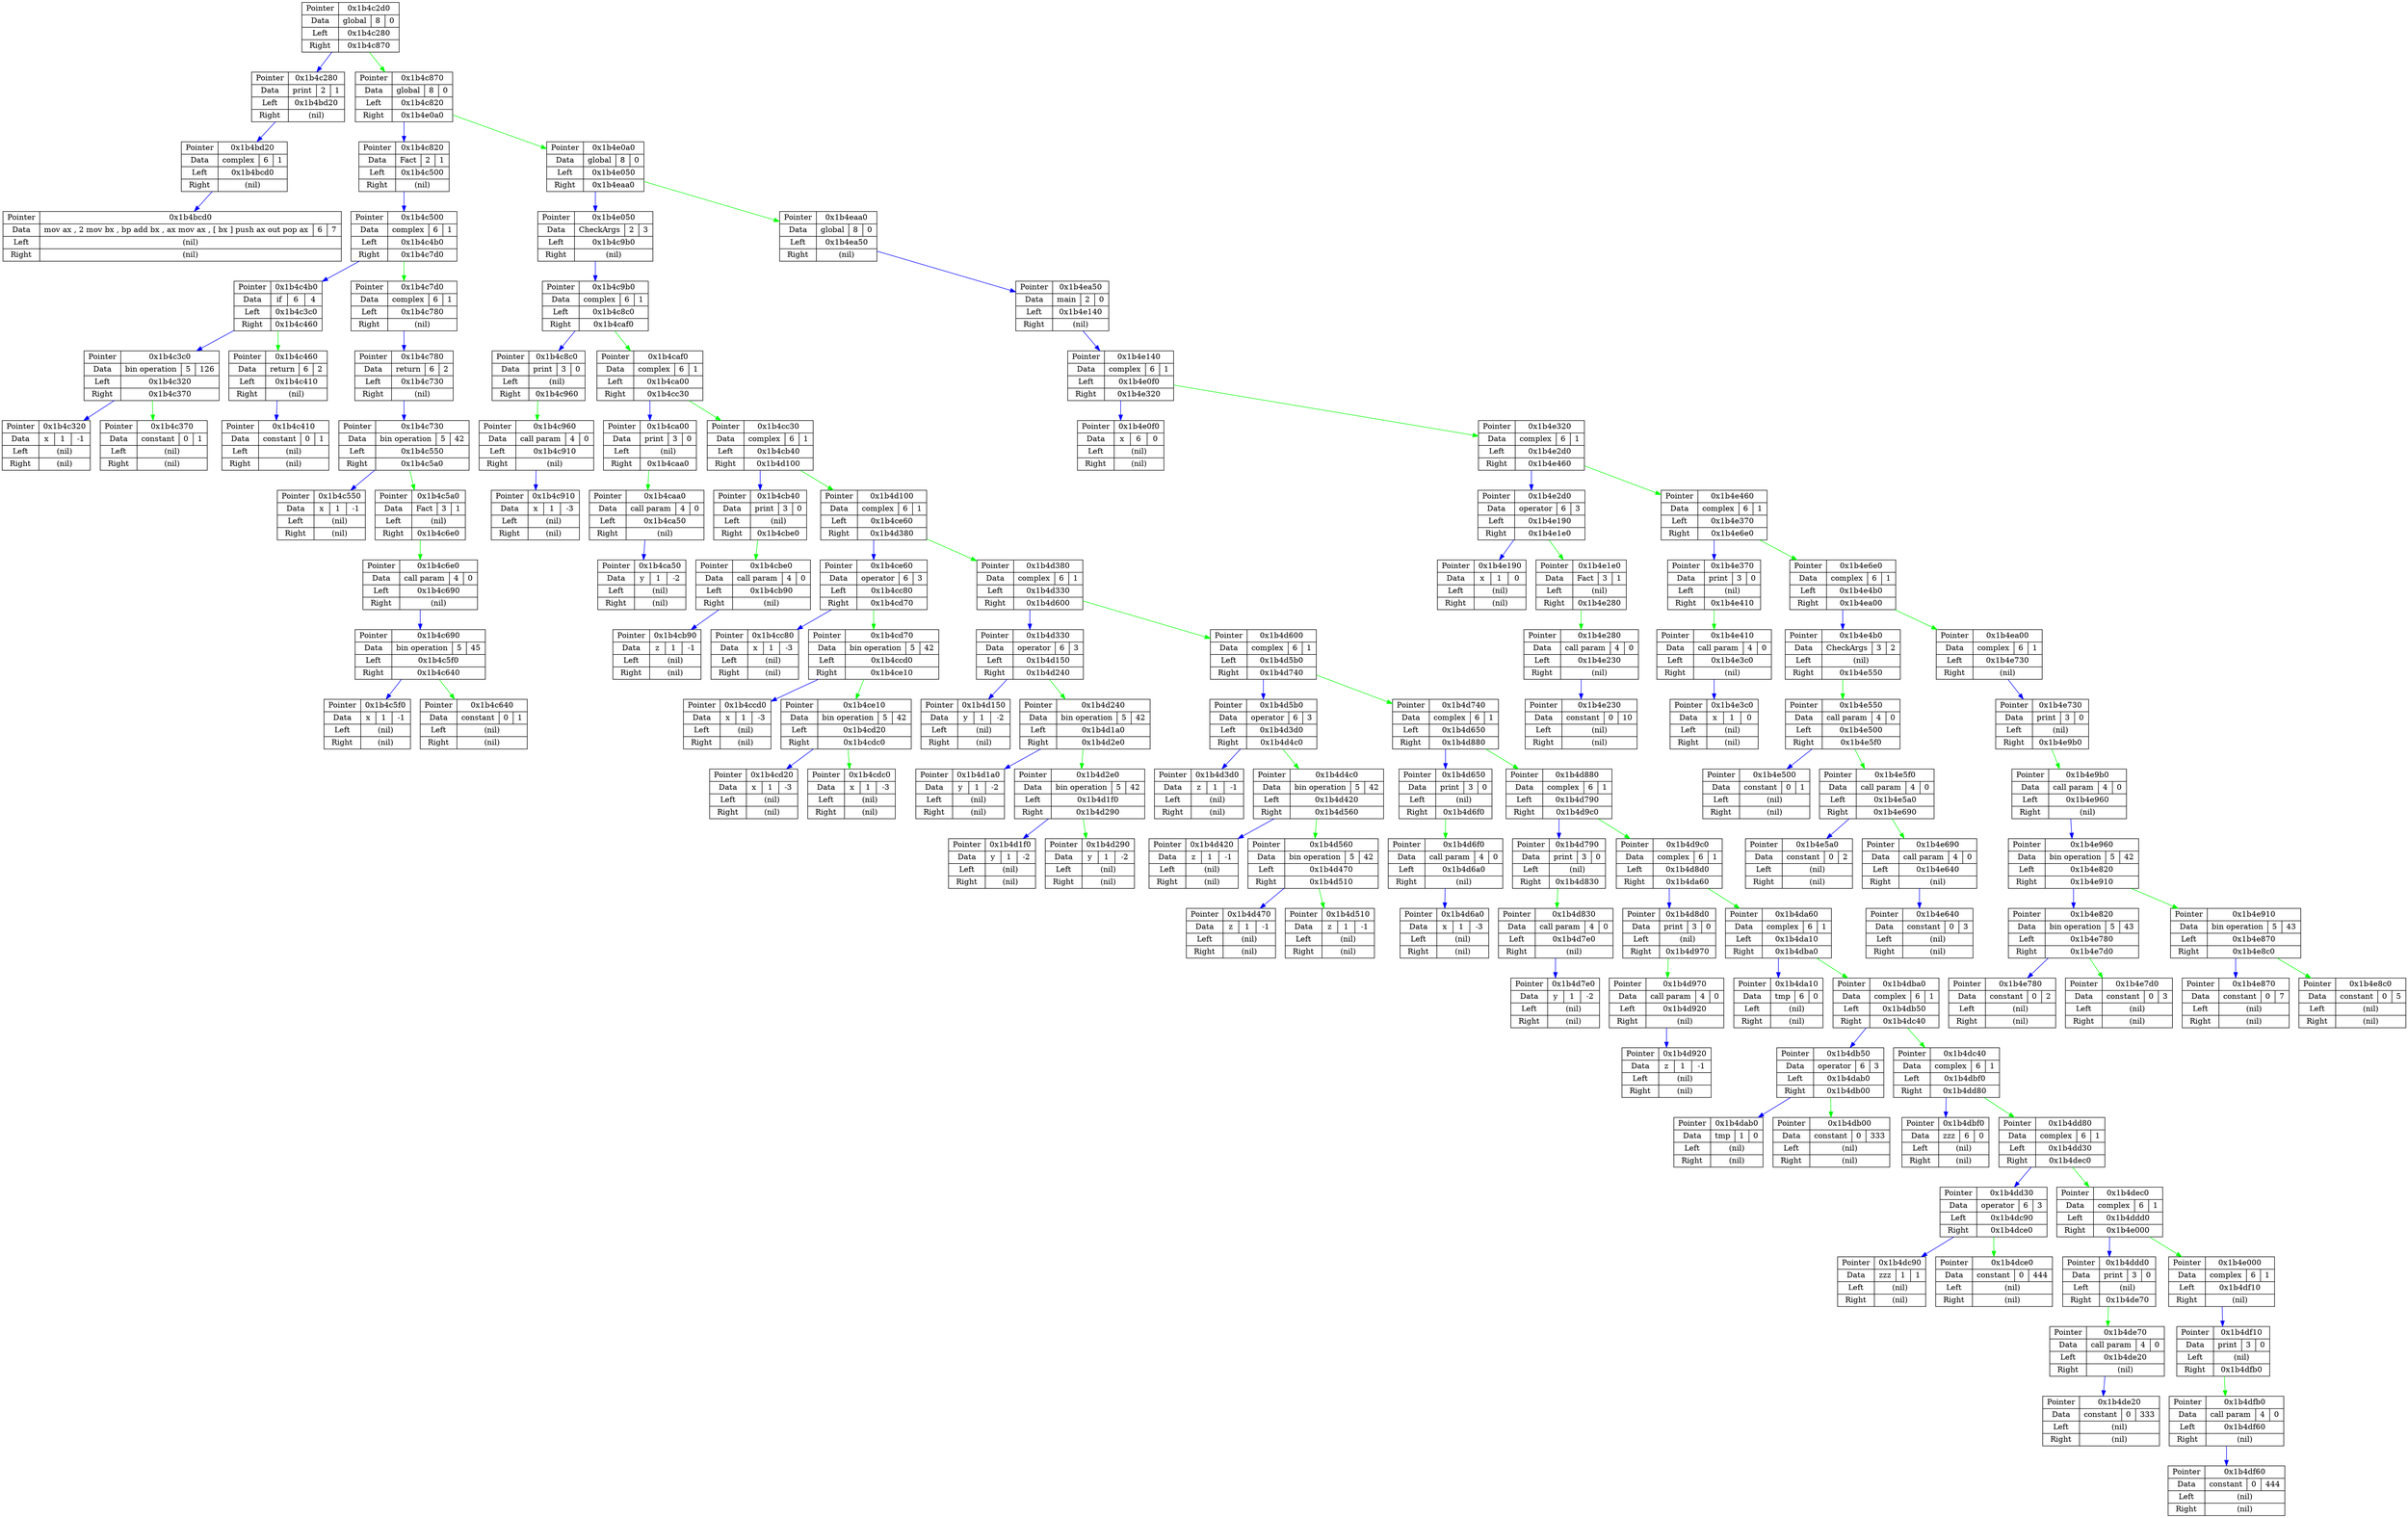 digraph G {
node[shape = record];
28623568  [label = "{ Pointer | Data | Left | Right }  | { 0x1b4c2d0 | { global | 8 | 0 } | 0x1b4c280 | 0x1b4c870 }"];
28623488  [label = "{ Pointer | Data | Left | Right }  | { 0x1b4c280 | { print | 2 | 1 } | 0x1b4bd20 | (nil) }"];
28622112  [label = "{ Pointer | Data | Left | Right }  | { 0x1b4bd20 | { complex | 6 | 1 } | 0x1b4bcd0 | (nil) }"];
28622032  [label = "{ Pointer | Data | Left | Right }  | { 0x1b4bcd0 | { mov  ax , 2
	 mov  bx , bp
	 add  bx , ax
	 mov  ax , [ bx ]
	 push ax
	 out
	 pop  ax | 6 | 7 } | (nil) | (nil) }"];
28625008  [label = "{ Pointer | Data | Left | Right }  | { 0x1b4c870 | { global | 8 | 0 } | 0x1b4c820 | 0x1b4e0a0 }"];
28624928  [label = "{ Pointer | Data | Left | Right }  | { 0x1b4c820 | { Fact | 2 | 1 } | 0x1b4c500 | (nil) }"];
28624128  [label = "{ Pointer | Data | Left | Right }  | { 0x1b4c500 | { complex | 6 | 1 } | 0x1b4c4b0 | 0x1b4c7d0 }"];
28624048  [label = "{ Pointer | Data | Left | Right }  | { 0x1b4c4b0 | { if | 6 | 4 } | 0x1b4c3c0 | 0x1b4c460 }"];
28623808  [label = "{ Pointer | Data | Left | Right }  | { 0x1b4c3c0 | { bin operation | 5 | 126 } | 0x1b4c320 | 0x1b4c370 }"];
28623648  [label = "{ Pointer | Data | Left | Right }  | { 0x1b4c320 | { x | 1 | -1 } | (nil) | (nil) }"];
28623728  [label = "{ Pointer | Data | Left | Right }  | { 0x1b4c370 | { constant | 0 | 1 } | (nil) | (nil) }"];
28623968  [label = "{ Pointer | Data | Left | Right }  | { 0x1b4c460 | { return | 6 | 2 } | 0x1b4c410 | (nil) }"];
28623888  [label = "{ Pointer | Data | Left | Right }  | { 0x1b4c410 | { constant | 0 | 1 } | (nil) | (nil) }"];
28624848  [label = "{ Pointer | Data | Left | Right }  | { 0x1b4c7d0 | { complex | 6 | 1 } | 0x1b4c780 | (nil) }"];
28624768  [label = "{ Pointer | Data | Left | Right }  | { 0x1b4c780 | { return | 6 | 2 } | 0x1b4c730 | (nil) }"];
28624688  [label = "{ Pointer | Data | Left | Right }  | { 0x1b4c730 | { bin operation | 5 | 42 } | 0x1b4c550 | 0x1b4c5a0 }"];
28624208  [label = "{ Pointer | Data | Left | Right }  | { 0x1b4c550 | { x | 1 | -1 } | (nil) | (nil) }"];
28624288  [label = "{ Pointer | Data | Left | Right }  | { 0x1b4c5a0 | { Fact | 3 | 1 } | (nil) | 0x1b4c6e0 }"];
28624608  [label = "{ Pointer | Data | Left | Right }  | { 0x1b4c6e0 | { call param | 4 | 0 } | 0x1b4c690 | (nil) }"];
28624528  [label = "{ Pointer | Data | Left | Right }  | { 0x1b4c690 | { bin operation | 5 | 45 } | 0x1b4c5f0 | 0x1b4c640 }"];
28624368  [label = "{ Pointer | Data | Left | Right }  | { 0x1b4c5f0 | { x | 1 | -1 } | (nil) | (nil) }"];
28624448  [label = "{ Pointer | Data | Left | Right }  | { 0x1b4c640 | { constant | 0 | 1 } | (nil) | (nil) }"];
28631200  [label = "{ Pointer | Data | Left | Right }  | { 0x1b4e0a0 | { global | 8 | 0 } | 0x1b4e050 | 0x1b4eaa0 }"];
28631120  [label = "{ Pointer | Data | Left | Right }  | { 0x1b4e050 | { CheckArgs | 2 | 3 } | 0x1b4c9b0 | (nil) }"];
28625328  [label = "{ Pointer | Data | Left | Right }  | { 0x1b4c9b0 | { complex | 6 | 1 } | 0x1b4c8c0 | 0x1b4caf0 }"];
28625088  [label = "{ Pointer | Data | Left | Right }  | { 0x1b4c8c0 | { print | 3 | 0 } | (nil) | 0x1b4c960 }"];
28625248  [label = "{ Pointer | Data | Left | Right }  | { 0x1b4c960 | { call param | 4 | 0 } | 0x1b4c910 | (nil) }"];
28625168  [label = "{ Pointer | Data | Left | Right }  | { 0x1b4c910 | { x | 1 | -3 } | (nil) | (nil) }"];
28625648  [label = "{ Pointer | Data | Left | Right }  | { 0x1b4caf0 | { complex | 6 | 1 } | 0x1b4ca00 | 0x1b4cc30 }"];
28625408  [label = "{ Pointer | Data | Left | Right }  | { 0x1b4ca00 | { print | 3 | 0 } | (nil) | 0x1b4caa0 }"];
28625568  [label = "{ Pointer | Data | Left | Right }  | { 0x1b4caa0 | { call param | 4 | 0 } | 0x1b4ca50 | (nil) }"];
28625488  [label = "{ Pointer | Data | Left | Right }  | { 0x1b4ca50 | { y | 1 | -2 } | (nil) | (nil) }"];
28625968  [label = "{ Pointer | Data | Left | Right }  | { 0x1b4cc30 | { complex | 6 | 1 } | 0x1b4cb40 | 0x1b4d100 }"];
28625728  [label = "{ Pointer | Data | Left | Right }  | { 0x1b4cb40 | { print | 3 | 0 } | (nil) | 0x1b4cbe0 }"];
28625888  [label = "{ Pointer | Data | Left | Right }  | { 0x1b4cbe0 | { call param | 4 | 0 } | 0x1b4cb90 | (nil) }"];
28625808  [label = "{ Pointer | Data | Left | Right }  | { 0x1b4cb90 | { z | 1 | -1 } | (nil) | (nil) }"];
28627200  [label = "{ Pointer | Data | Left | Right }  | { 0x1b4d100 | { complex | 6 | 1 } | 0x1b4ce60 | 0x1b4d380 }"];
28626528  [label = "{ Pointer | Data | Left | Right }  | { 0x1b4ce60 | { operator | 6 | 3 } | 0x1b4cc80 | 0x1b4cd70 }"];
28626048  [label = "{ Pointer | Data | Left | Right }  | { 0x1b4cc80 | { x | 1 | -3 } | (nil) | (nil) }"];
28626288  [label = "{ Pointer | Data | Left | Right }  | { 0x1b4cd70 | { bin operation | 5 | 42 } | 0x1b4ccd0 | 0x1b4ce10 }"];
28626128  [label = "{ Pointer | Data | Left | Right }  | { 0x1b4ccd0 | { x | 1 | -3 } | (nil) | (nil) }"];
28626448  [label = "{ Pointer | Data | Left | Right }  | { 0x1b4ce10 | { bin operation | 5 | 42 } | 0x1b4cd20 | 0x1b4cdc0 }"];
28626208  [label = "{ Pointer | Data | Left | Right }  | { 0x1b4cd20 | { x | 1 | -3 } | (nil) | (nil) }"];
28626368  [label = "{ Pointer | Data | Left | Right }  | { 0x1b4cdc0 | { x | 1 | -3 } | (nil) | (nil) }"];
28627840  [label = "{ Pointer | Data | Left | Right }  | { 0x1b4d380 | { complex | 6 | 1 } | 0x1b4d330 | 0x1b4d600 }"];
28627760  [label = "{ Pointer | Data | Left | Right }  | { 0x1b4d330 | { operator | 6 | 3 } | 0x1b4d150 | 0x1b4d240 }"];
28627280  [label = "{ Pointer | Data | Left | Right }  | { 0x1b4d150 | { y | 1 | -2 } | (nil) | (nil) }"];
28627520  [label = "{ Pointer | Data | Left | Right }  | { 0x1b4d240 | { bin operation | 5 | 42 } | 0x1b4d1a0 | 0x1b4d2e0 }"];
28627360  [label = "{ Pointer | Data | Left | Right }  | { 0x1b4d1a0 | { y | 1 | -2 } | (nil) | (nil) }"];
28627680  [label = "{ Pointer | Data | Left | Right }  | { 0x1b4d2e0 | { bin operation | 5 | 42 } | 0x1b4d1f0 | 0x1b4d290 }"];
28627440  [label = "{ Pointer | Data | Left | Right }  | { 0x1b4d1f0 | { y | 1 | -2 } | (nil) | (nil) }"];
28627600  [label = "{ Pointer | Data | Left | Right }  | { 0x1b4d290 | { y | 1 | -2 } | (nil) | (nil) }"];
28628480  [label = "{ Pointer | Data | Left | Right }  | { 0x1b4d600 | { complex | 6 | 1 } | 0x1b4d5b0 | 0x1b4d740 }"];
28628400  [label = "{ Pointer | Data | Left | Right }  | { 0x1b4d5b0 | { operator | 6 | 3 } | 0x1b4d3d0 | 0x1b4d4c0 }"];
28627920  [label = "{ Pointer | Data | Left | Right }  | { 0x1b4d3d0 | { z | 1 | -1 } | (nil) | (nil) }"];
28628160  [label = "{ Pointer | Data | Left | Right }  | { 0x1b4d4c0 | { bin operation | 5 | 42 } | 0x1b4d420 | 0x1b4d560 }"];
28628000  [label = "{ Pointer | Data | Left | Right }  | { 0x1b4d420 | { z | 1 | -1 } | (nil) | (nil) }"];
28628320  [label = "{ Pointer | Data | Left | Right }  | { 0x1b4d560 | { bin operation | 5 | 42 } | 0x1b4d470 | 0x1b4d510 }"];
28628080  [label = "{ Pointer | Data | Left | Right }  | { 0x1b4d470 | { z | 1 | -1 } | (nil) | (nil) }"];
28628240  [label = "{ Pointer | Data | Left | Right }  | { 0x1b4d510 | { z | 1 | -1 } | (nil) | (nil) }"];
28628800  [label = "{ Pointer | Data | Left | Right }  | { 0x1b4d740 | { complex | 6 | 1 } | 0x1b4d650 | 0x1b4d880 }"];
28628560  [label = "{ Pointer | Data | Left | Right }  | { 0x1b4d650 | { print | 3 | 0 } | (nil) | 0x1b4d6f0 }"];
28628720  [label = "{ Pointer | Data | Left | Right }  | { 0x1b4d6f0 | { call param | 4 | 0 } | 0x1b4d6a0 | (nil) }"];
28628640  [label = "{ Pointer | Data | Left | Right }  | { 0x1b4d6a0 | { x | 1 | -3 } | (nil) | (nil) }"];
28629120  [label = "{ Pointer | Data | Left | Right }  | { 0x1b4d880 | { complex | 6 | 1 } | 0x1b4d790 | 0x1b4d9c0 }"];
28628880  [label = "{ Pointer | Data | Left | Right }  | { 0x1b4d790 | { print | 3 | 0 } | (nil) | 0x1b4d830 }"];
28629040  [label = "{ Pointer | Data | Left | Right }  | { 0x1b4d830 | { call param | 4 | 0 } | 0x1b4d7e0 | (nil) }"];
28628960  [label = "{ Pointer | Data | Left | Right }  | { 0x1b4d7e0 | { y | 1 | -2 } | (nil) | (nil) }"];
28629440  [label = "{ Pointer | Data | Left | Right }  | { 0x1b4d9c0 | { complex | 6 | 1 } | 0x1b4d8d0 | 0x1b4da60 }"];
28629200  [label = "{ Pointer | Data | Left | Right }  | { 0x1b4d8d0 | { print | 3 | 0 } | (nil) | 0x1b4d970 }"];
28629360  [label = "{ Pointer | Data | Left | Right }  | { 0x1b4d970 | { call param | 4 | 0 } | 0x1b4d920 | (nil) }"];
28629280  [label = "{ Pointer | Data | Left | Right }  | { 0x1b4d920 | { z | 1 | -1 } | (nil) | (nil) }"];
28629600  [label = "{ Pointer | Data | Left | Right }  | { 0x1b4da60 | { complex | 6 | 1 } | 0x1b4da10 | 0x1b4dba0 }"];
28629520  [label = "{ Pointer | Data | Left | Right }  | { 0x1b4da10 | { tmp | 6 | 0 } | (nil) | (nil) }"];
28629920  [label = "{ Pointer | Data | Left | Right }  | { 0x1b4dba0 | { complex | 6 | 1 } | 0x1b4db50 | 0x1b4dc40 }"];
28629840  [label = "{ Pointer | Data | Left | Right }  | { 0x1b4db50 | { operator | 6 | 3 } | 0x1b4dab0 | 0x1b4db00 }"];
28629680  [label = "{ Pointer | Data | Left | Right }  | { 0x1b4dab0 | { tmp | 1 | 0 } | (nil) | (nil) }"];
28629760  [label = "{ Pointer | Data | Left | Right }  | { 0x1b4db00 | { constant | 0 | 333 } | (nil) | (nil) }"];
28630080  [label = "{ Pointer | Data | Left | Right }  | { 0x1b4dc40 | { complex | 6 | 1 } | 0x1b4dbf0 | 0x1b4dd80 }"];
28630000  [label = "{ Pointer | Data | Left | Right }  | { 0x1b4dbf0 | { zzz | 6 | 0 } | (nil) | (nil) }"];
28630400  [label = "{ Pointer | Data | Left | Right }  | { 0x1b4dd80 | { complex | 6 | 1 } | 0x1b4dd30 | 0x1b4dec0 }"];
28630320  [label = "{ Pointer | Data | Left | Right }  | { 0x1b4dd30 | { operator | 6 | 3 } | 0x1b4dc90 | 0x1b4dce0 }"];
28630160  [label = "{ Pointer | Data | Left | Right }  | { 0x1b4dc90 | { zzz | 1 | 1 } | (nil) | (nil) }"];
28630240  [label = "{ Pointer | Data | Left | Right }  | { 0x1b4dce0 | { constant | 0 | 444 } | (nil) | (nil) }"];
28630720  [label = "{ Pointer | Data | Left | Right }  | { 0x1b4dec0 | { complex | 6 | 1 } | 0x1b4ddd0 | 0x1b4e000 }"];
28630480  [label = "{ Pointer | Data | Left | Right }  | { 0x1b4ddd0 | { print | 3 | 0 } | (nil) | 0x1b4de70 }"];
28630640  [label = "{ Pointer | Data | Left | Right }  | { 0x1b4de70 | { call param | 4 | 0 } | 0x1b4de20 | (nil) }"];
28630560  [label = "{ Pointer | Data | Left | Right }  | { 0x1b4de20 | { constant | 0 | 333 } | (nil) | (nil) }"];
28631040  [label = "{ Pointer | Data | Left | Right }  | { 0x1b4e000 | { complex | 6 | 1 } | 0x1b4df10 | (nil) }"];
28630800  [label = "{ Pointer | Data | Left | Right }  | { 0x1b4df10 | { print | 3 | 0 } | (nil) | 0x1b4dfb0 }"];
28630960  [label = "{ Pointer | Data | Left | Right }  | { 0x1b4dfb0 | { call param | 4 | 0 } | 0x1b4df60 | (nil) }"];
28630880  [label = "{ Pointer | Data | Left | Right }  | { 0x1b4df60 | { constant | 0 | 444 } | (nil) | (nil) }"];
28633760  [label = "{ Pointer | Data | Left | Right }  | { 0x1b4eaa0 | { global | 8 | 0 } | 0x1b4ea50 | (nil) }"];
28633680  [label = "{ Pointer | Data | Left | Right }  | { 0x1b4ea50 | { main | 2 | 0 } | 0x1b4e140 | (nil) }"];
28631360  [label = "{ Pointer | Data | Left | Right }  | { 0x1b4e140 | { complex | 6 | 1 } | 0x1b4e0f0 | 0x1b4e320 }"];
28631280  [label = "{ Pointer | Data | Left | Right }  | { 0x1b4e0f0 | { x | 6 | 0 } | (nil) | (nil) }"];
28631840  [label = "{ Pointer | Data | Left | Right }  | { 0x1b4e320 | { complex | 6 | 1 } | 0x1b4e2d0 | 0x1b4e460 }"];
28631760  [label = "{ Pointer | Data | Left | Right }  | { 0x1b4e2d0 | { operator | 6 | 3 } | 0x1b4e190 | 0x1b4e1e0 }"];
28631440  [label = "{ Pointer | Data | Left | Right }  | { 0x1b4e190 | { x | 1 | 0 } | (nil) | (nil) }"];
28631520  [label = "{ Pointer | Data | Left | Right }  | { 0x1b4e1e0 | { Fact | 3 | 1 } | (nil) | 0x1b4e280 }"];
28631680  [label = "{ Pointer | Data | Left | Right }  | { 0x1b4e280 | { call param | 4 | 0 } | 0x1b4e230 | (nil) }"];
28631600  [label = "{ Pointer | Data | Left | Right }  | { 0x1b4e230 | { constant | 0 | 10 } | (nil) | (nil) }"];
28632160  [label = "{ Pointer | Data | Left | Right }  | { 0x1b4e460 | { complex | 6 | 1 } | 0x1b4e370 | 0x1b4e6e0 }"];
28631920  [label = "{ Pointer | Data | Left | Right }  | { 0x1b4e370 | { print | 3 | 0 } | (nil) | 0x1b4e410 }"];
28632080  [label = "{ Pointer | Data | Left | Right }  | { 0x1b4e410 | { call param | 4 | 0 } | 0x1b4e3c0 | (nil) }"];
28632000  [label = "{ Pointer | Data | Left | Right }  | { 0x1b4e3c0 | { x | 1 | 0 } | (nil) | (nil) }"];
28632800  [label = "{ Pointer | Data | Left | Right }  | { 0x1b4e6e0 | { complex | 6 | 1 } | 0x1b4e4b0 | 0x1b4ea00 }"];
28632240  [label = "{ Pointer | Data | Left | Right }  | { 0x1b4e4b0 | { CheckArgs | 3 | 2 } | (nil) | 0x1b4e550 }"];
28632400  [label = "{ Pointer | Data | Left | Right }  | { 0x1b4e550 | { call param | 4 | 0 } | 0x1b4e500 | 0x1b4e5f0 }"];
28632320  [label = "{ Pointer | Data | Left | Right }  | { 0x1b4e500 | { constant | 0 | 1 } | (nil) | (nil) }"];
28632560  [label = "{ Pointer | Data | Left | Right }  | { 0x1b4e5f0 | { call param | 4 | 0 } | 0x1b4e5a0 | 0x1b4e690 }"];
28632480  [label = "{ Pointer | Data | Left | Right }  | { 0x1b4e5a0 | { constant | 0 | 2 } | (nil) | (nil) }"];
28632720  [label = "{ Pointer | Data | Left | Right }  | { 0x1b4e690 | { call param | 4 | 0 } | 0x1b4e640 | (nil) }"];
28632640  [label = "{ Pointer | Data | Left | Right }  | { 0x1b4e640 | { constant | 0 | 3 } | (nil) | (nil) }"];
28633600  [label = "{ Pointer | Data | Left | Right }  | { 0x1b4ea00 | { complex | 6 | 1 } | 0x1b4e730 | (nil) }"];
28632880  [label = "{ Pointer | Data | Left | Right }  | { 0x1b4e730 | { print | 3 | 0 } | (nil) | 0x1b4e9b0 }"];
28633520  [label = "{ Pointer | Data | Left | Right }  | { 0x1b4e9b0 | { call param | 4 | 0 } | 0x1b4e960 | (nil) }"];
28633440  [label = "{ Pointer | Data | Left | Right }  | { 0x1b4e960 | { bin operation | 5 | 42 } | 0x1b4e820 | 0x1b4e910 }"];
28633120  [label = "{ Pointer | Data | Left | Right }  | { 0x1b4e820 | { bin operation | 5 | 43 } | 0x1b4e780 | 0x1b4e7d0 }"];
28632960  [label = "{ Pointer | Data | Left | Right }  | { 0x1b4e780 | { constant | 0 | 2 } | (nil) | (nil) }"];
28633040  [label = "{ Pointer | Data | Left | Right }  | { 0x1b4e7d0 | { constant | 0 | 3 } | (nil) | (nil) }"];
28633360  [label = "{ Pointer | Data | Left | Right }  | { 0x1b4e910 | { bin operation | 5 | 43 } | 0x1b4e870 | 0x1b4e8c0 }"];
28633200  [label = "{ Pointer | Data | Left | Right }  | { 0x1b4e870 | { constant | 0 | 7 } | (nil) | (nil) }"];
28633280  [label = "{ Pointer | Data | Left | Right }  | { 0x1b4e8c0 | { constant | 0 | 5 } | (nil) | (nil) }"];
28623568 -> 28623488 [color = blue];
28623568 -> 28625008 [color = green];
28623488 -> 28622112 [color = blue];
28622112 -> 28622032 [color = blue];
28625008 -> 28624928 [color = blue];
28625008 -> 28631200 [color = green];
28624928 -> 28624128 [color = blue];
28624128 -> 28624048 [color = blue];
28624128 -> 28624848 [color = green];
28624048 -> 28623808 [color = blue];
28624048 -> 28623968 [color = green];
28623808 -> 28623648 [color = blue];
28623808 -> 28623728 [color = green];
28623968 -> 28623888 [color = blue];
28624848 -> 28624768 [color = blue];
28624768 -> 28624688 [color = blue];
28624688 -> 28624208 [color = blue];
28624688 -> 28624288 [color = green];
28624288 -> 28624608 [color = green];
28624608 -> 28624528 [color = blue];
28624528 -> 28624368 [color = blue];
28624528 -> 28624448 [color = green];
28631200 -> 28631120 [color = blue];
28631200 -> 28633760 [color = green];
28631120 -> 28625328 [color = blue];
28625328 -> 28625088 [color = blue];
28625328 -> 28625648 [color = green];
28625088 -> 28625248 [color = green];
28625248 -> 28625168 [color = blue];
28625648 -> 28625408 [color = blue];
28625648 -> 28625968 [color = green];
28625408 -> 28625568 [color = green];
28625568 -> 28625488 [color = blue];
28625968 -> 28625728 [color = blue];
28625968 -> 28627200 [color = green];
28625728 -> 28625888 [color = green];
28625888 -> 28625808 [color = blue];
28627200 -> 28626528 [color = blue];
28627200 -> 28627840 [color = green];
28626528 -> 28626048 [color = blue];
28626528 -> 28626288 [color = green];
28626288 -> 28626128 [color = blue];
28626288 -> 28626448 [color = green];
28626448 -> 28626208 [color = blue];
28626448 -> 28626368 [color = green];
28627840 -> 28627760 [color = blue];
28627840 -> 28628480 [color = green];
28627760 -> 28627280 [color = blue];
28627760 -> 28627520 [color = green];
28627520 -> 28627360 [color = blue];
28627520 -> 28627680 [color = green];
28627680 -> 28627440 [color = blue];
28627680 -> 28627600 [color = green];
28628480 -> 28628400 [color = blue];
28628480 -> 28628800 [color = green];
28628400 -> 28627920 [color = blue];
28628400 -> 28628160 [color = green];
28628160 -> 28628000 [color = blue];
28628160 -> 28628320 [color = green];
28628320 -> 28628080 [color = blue];
28628320 -> 28628240 [color = green];
28628800 -> 28628560 [color = blue];
28628800 -> 28629120 [color = green];
28628560 -> 28628720 [color = green];
28628720 -> 28628640 [color = blue];
28629120 -> 28628880 [color = blue];
28629120 -> 28629440 [color = green];
28628880 -> 28629040 [color = green];
28629040 -> 28628960 [color = blue];
28629440 -> 28629200 [color = blue];
28629440 -> 28629600 [color = green];
28629200 -> 28629360 [color = green];
28629360 -> 28629280 [color = blue];
28629600 -> 28629520 [color = blue];
28629600 -> 28629920 [color = green];
28629920 -> 28629840 [color = blue];
28629920 -> 28630080 [color = green];
28629840 -> 28629680 [color = blue];
28629840 -> 28629760 [color = green];
28630080 -> 28630000 [color = blue];
28630080 -> 28630400 [color = green];
28630400 -> 28630320 [color = blue];
28630400 -> 28630720 [color = green];
28630320 -> 28630160 [color = blue];
28630320 -> 28630240 [color = green];
28630720 -> 28630480 [color = blue];
28630720 -> 28631040 [color = green];
28630480 -> 28630640 [color = green];
28630640 -> 28630560 [color = blue];
28631040 -> 28630800 [color = blue];
28630800 -> 28630960 [color = green];
28630960 -> 28630880 [color = blue];
28633760 -> 28633680 [color = blue];
28633680 -> 28631360 [color = blue];
28631360 -> 28631280 [color = blue];
28631360 -> 28631840 [color = green];
28631840 -> 28631760 [color = blue];
28631840 -> 28632160 [color = green];
28631760 -> 28631440 [color = blue];
28631760 -> 28631520 [color = green];
28631520 -> 28631680 [color = green];
28631680 -> 28631600 [color = blue];
28632160 -> 28631920 [color = blue];
28632160 -> 28632800 [color = green];
28631920 -> 28632080 [color = green];
28632080 -> 28632000 [color = blue];
28632800 -> 28632240 [color = blue];
28632800 -> 28633600 [color = green];
28632240 -> 28632400 [color = green];
28632400 -> 28632320 [color = blue];
28632400 -> 28632560 [color = green];
28632560 -> 28632480 [color = blue];
28632560 -> 28632720 [color = green];
28632720 -> 28632640 [color = blue];
28633600 -> 28632880 [color = blue];
28632880 -> 28633520 [color = green];
28633520 -> 28633440 [color = blue];
28633440 -> 28633120 [color = blue];
28633440 -> 28633360 [color = green];
28633120 -> 28632960 [color = blue];
28633120 -> 28633040 [color = green];
28633360 -> 28633200 [color = blue];
28633360 -> 28633280 [color = green];
}
